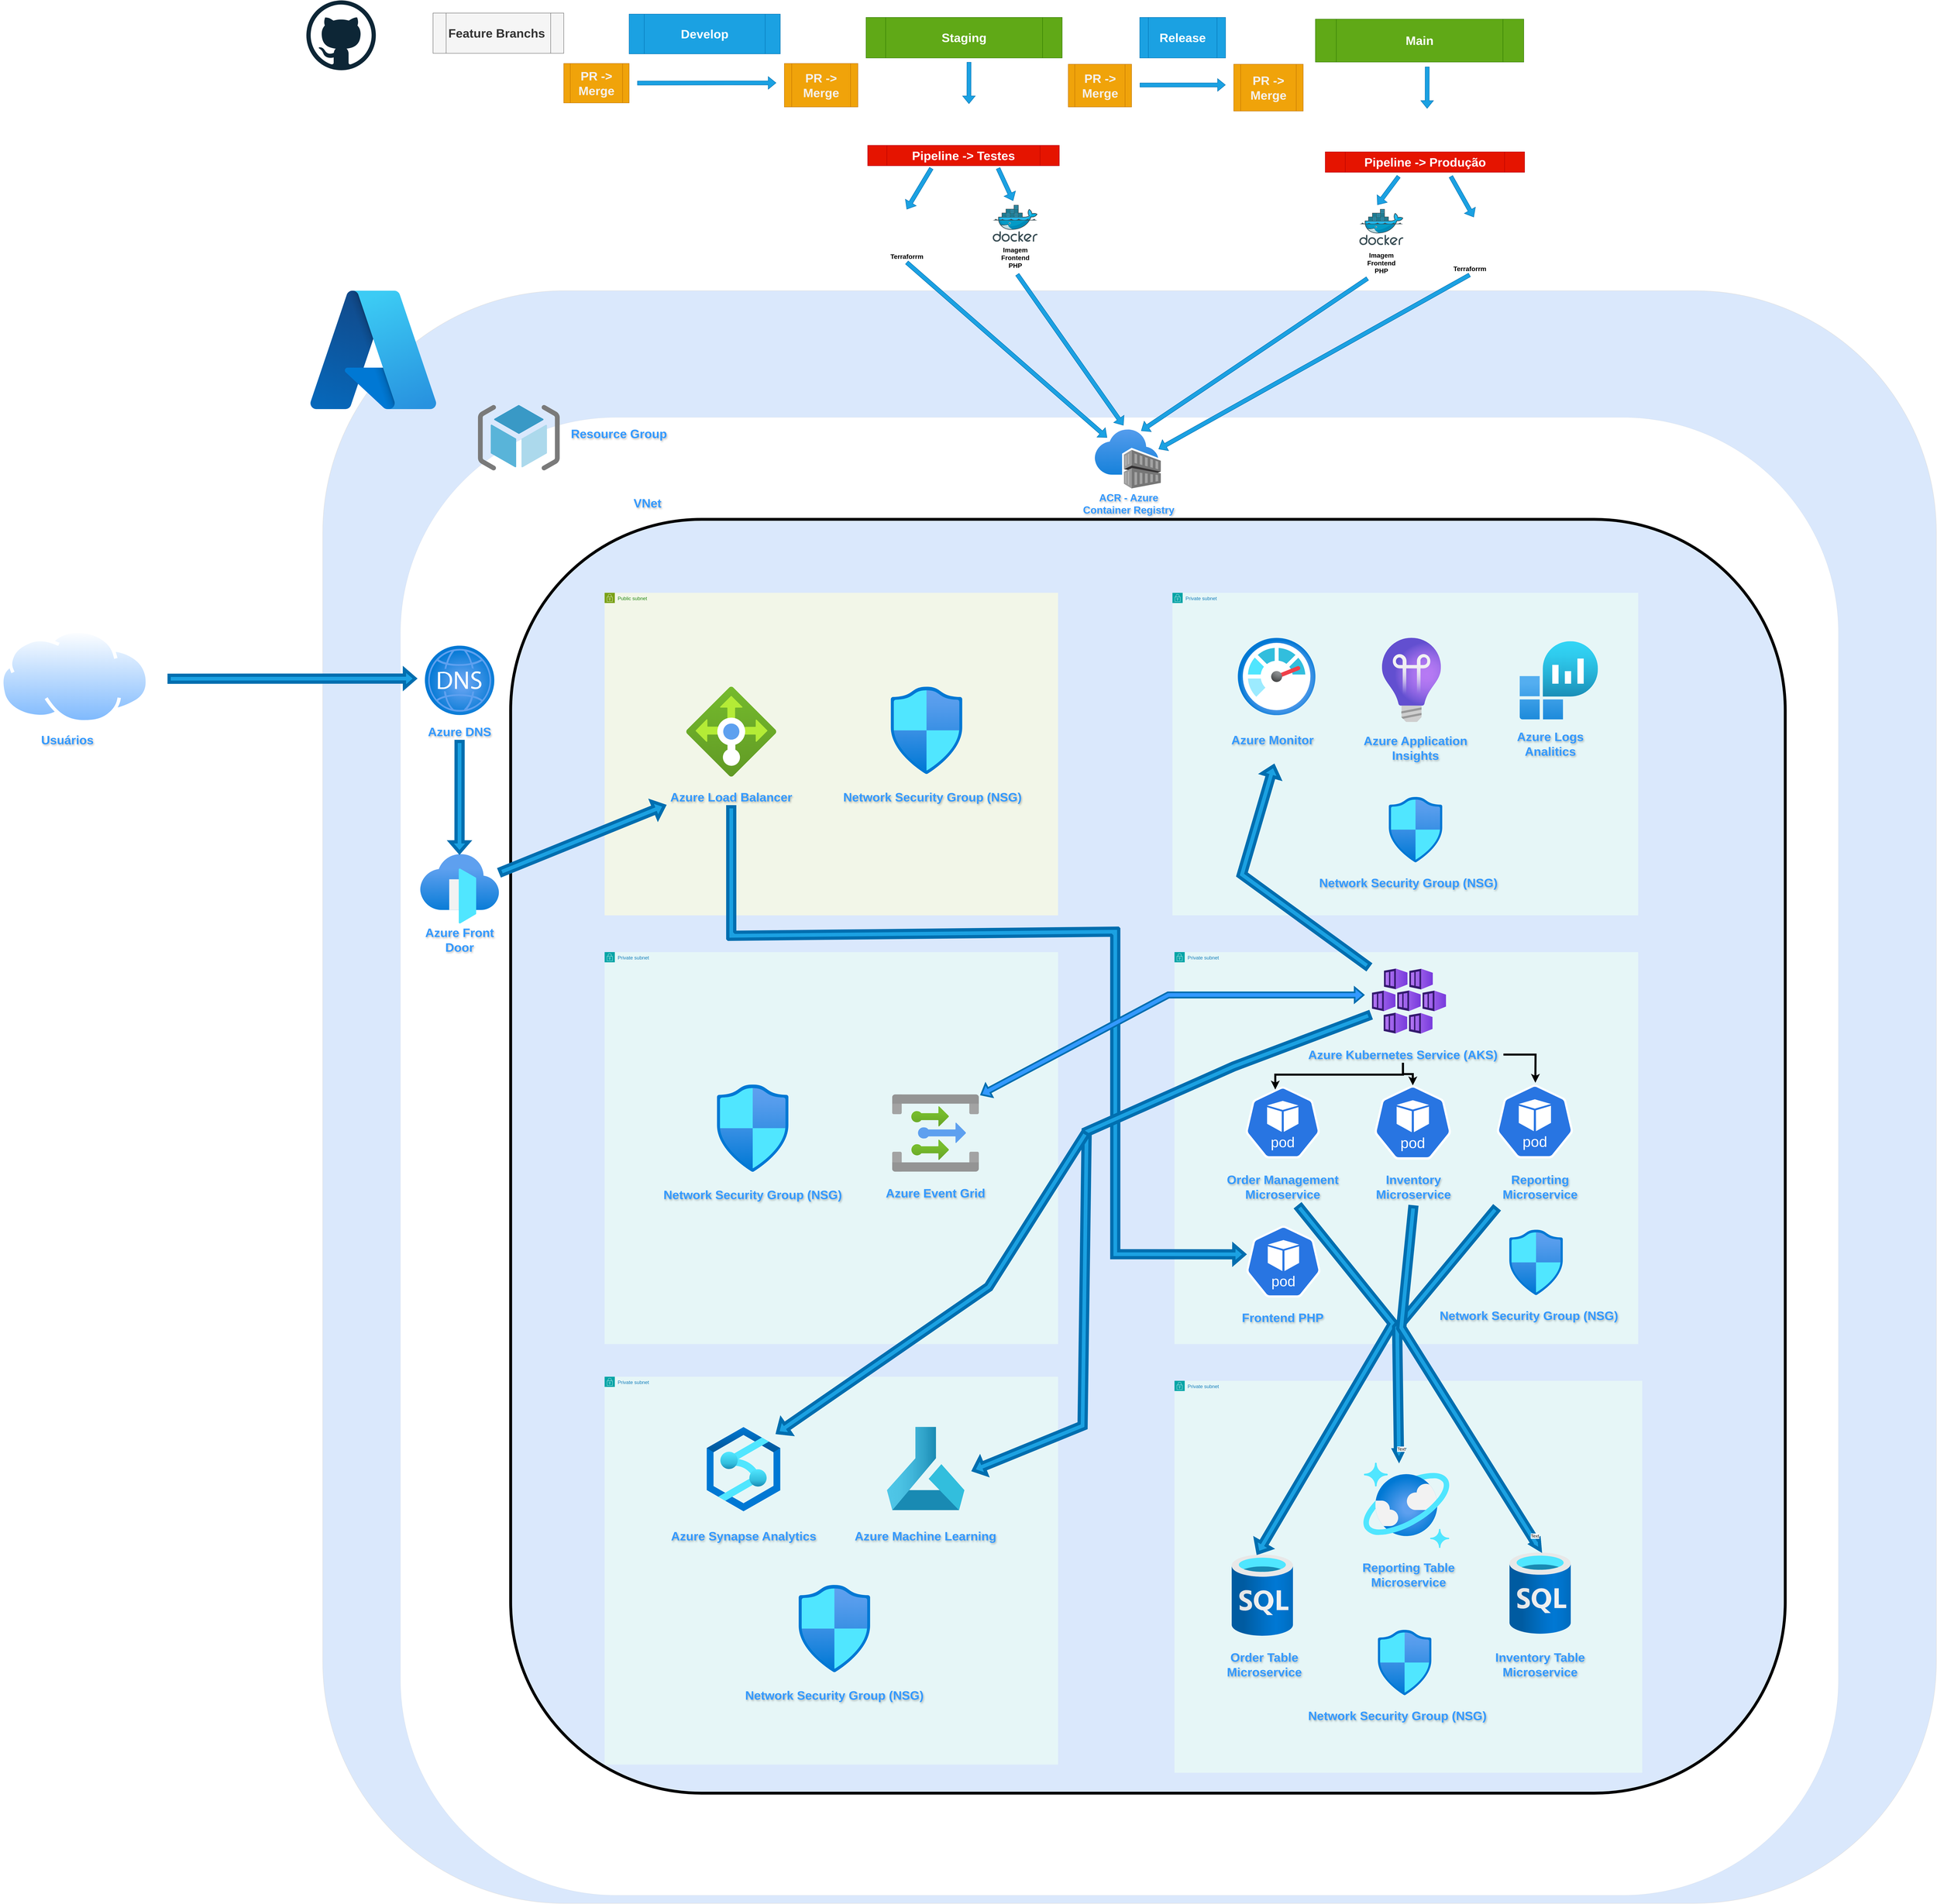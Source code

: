 <mxfile version="24.8.4">
  <diagram name="Página-1" id="ozLMw7v14MmtGKpMedeq">
    <mxGraphModel dx="5696" dy="2880" grid="0" gridSize="10" guides="1" tooltips="1" connect="1" arrows="1" fold="1" page="0" pageScale="1" pageWidth="1169" pageHeight="827" math="0" shadow="0">
      <root>
        <mxCell id="0" />
        <mxCell id="1" parent="0" />
        <mxCell id="AAc5Dm00RrmLnyj5Z3R9-1" value="" style="whiteSpace=wrap;html=1;aspect=fixed;rounded=1;strokeColor=#e0e0e0;labelBackgroundColor=#76a5d0;fillColor=#dae8fc;" vertex="1" parent="1">
          <mxGeometry x="240" y="720" width="3950" height="3950" as="geometry" />
        </mxCell>
        <mxCell id="AAc5Dm00RrmLnyj5Z3R9-3" value="" style="image;aspect=fixed;html=1;points=[];align=center;fontSize=12;image=img/lib/azure2/other/Azure_A.svg;" vertex="1" parent="1">
          <mxGeometry x="210" y="720" width="307.55" height="290" as="geometry" />
        </mxCell>
        <mxCell id="AAc5Dm00RrmLnyj5Z3R9-4" value="" style="dashed=0;outlineConnect=0;html=1;align=center;labelPosition=center;verticalLabelPosition=bottom;verticalAlign=top;shape=mxgraph.weblogos.github" vertex="1" parent="1">
          <mxGeometry x="200" y="9" width="170" height="171" as="geometry" />
        </mxCell>
        <mxCell id="AAc5Dm00RrmLnyj5Z3R9-7" value="" style="shape=image;verticalLabelPosition=bottom;labelBackgroundColor=default;verticalAlign=top;aspect=fixed;imageAspect=0;image=https://www.svgrepo.com/show/379959/branch-git-fork.svg;" vertex="1" parent="1">
          <mxGeometry x="390" y="32.5" width="106" height="106" as="geometry" />
        </mxCell>
        <mxCell id="AAc5Dm00RrmLnyj5Z3R9-8" value="&lt;font size=&quot;1&quot;&gt;&lt;b style=&quot;font-size: 30px;&quot;&gt;Feature Branchs&amp;nbsp;&lt;/b&gt;&lt;/font&gt;" style="shape=process;whiteSpace=wrap;html=1;backgroundOutline=1;fillColor=#f5f5f5;strokeColor=#666666;fontColor=#333333;" vertex="1" parent="1">
          <mxGeometry x="510" y="40" width="320" height="98.5" as="geometry" />
        </mxCell>
        <mxCell id="AAc5Dm00RrmLnyj5Z3R9-13" value="&lt;b&gt;&lt;font style=&quot;font-size: 30px;&quot;&gt;Staging&lt;/font&gt;&lt;/b&gt;" style="shape=process;whiteSpace=wrap;html=1;backgroundOutline=1;fillColor=#60a917;fontColor=#ffffff;strokeColor=#2D7600;" vertex="1" parent="1">
          <mxGeometry x="1570" y="50.63" width="480" height="99.37" as="geometry" />
        </mxCell>
        <mxCell id="AAc5Dm00RrmLnyj5Z3R9-14" value="&lt;b&gt;&lt;font style=&quot;font-size: 30px;&quot;&gt;Develop&lt;/font&gt;&lt;/b&gt;" style="shape=process;whiteSpace=wrap;html=1;backgroundOutline=1;fillColor=#1ba1e2;fontColor=#ffffff;strokeColor=#006EAF;" vertex="1" parent="1">
          <mxGeometry x="990" y="42.5" width="370" height="97.5" as="geometry" />
        </mxCell>
        <mxCell id="AAc5Dm00RrmLnyj5Z3R9-16" value="" style="shape=image;verticalLabelPosition=bottom;labelBackgroundColor=default;verticalAlign=top;aspect=fixed;imageAspect=0;image=https://www.svgrepo.com/show/379959/branch-git-fork.svg;" vertex="1" parent="1">
          <mxGeometry x="850" y="42.5" width="117.5" height="117.5" as="geometry" />
        </mxCell>
        <mxCell id="AAc5Dm00RrmLnyj5Z3R9-17" value="" style="shape=image;verticalLabelPosition=bottom;labelBackgroundColor=default;verticalAlign=top;aspect=fixed;imageAspect=0;image=https://www.svgrepo.com/show/379959/branch-git-fork.svg;" vertex="1" parent="1">
          <mxGeometry x="1390" y="35.32" width="130" height="130" as="geometry" />
        </mxCell>
        <mxCell id="AAc5Dm00RrmLnyj5Z3R9-18" value="&lt;b&gt;&lt;font style=&quot;font-size: 30px;&quot;&gt;Release&lt;/font&gt;&lt;/b&gt;" style="shape=process;whiteSpace=wrap;html=1;backgroundOutline=1;fillColor=#1ba1e2;fontColor=#ffffff;strokeColor=#006EAF;" vertex="1" parent="1">
          <mxGeometry x="2240" y="50.63" width="210" height="99.37" as="geometry" />
        </mxCell>
        <mxCell id="AAc5Dm00RrmLnyj5Z3R9-19" value="" style="shape=image;verticalLabelPosition=bottom;labelBackgroundColor=default;verticalAlign=top;aspect=fixed;imageAspect=0;image=https://www.svgrepo.com/show/379959/branch-git-fork.svg;" vertex="1" parent="1">
          <mxGeometry x="2087.5" y="42.5" width="110" height="110" as="geometry" />
        </mxCell>
        <mxCell id="AAc5Dm00RrmLnyj5Z3R9-20" value="&lt;b&gt;&lt;font style=&quot;font-size: 30px;&quot;&gt;Main&lt;/font&gt;&lt;/b&gt;" style="shape=process;whiteSpace=wrap;html=1;backgroundOutline=1;fillColor=#60a917;fontColor=#ffffff;strokeColor=#2D7600;" vertex="1" parent="1">
          <mxGeometry x="2670" y="54.87" width="510" height="105.13" as="geometry" />
        </mxCell>
        <mxCell id="AAc5Dm00RrmLnyj5Z3R9-21" value="" style="shape=image;verticalLabelPosition=bottom;labelBackgroundColor=default;verticalAlign=top;aspect=fixed;imageAspect=0;image=https://www.svgrepo.com/show/379959/branch-git-fork.svg;" vertex="1" parent="1">
          <mxGeometry x="2505.25" y="50.5" width="99.5" height="99.5" as="geometry" />
        </mxCell>
        <mxCell id="AAc5Dm00RrmLnyj5Z3R9-22" value="&lt;b&gt;&lt;font style=&quot;font-size: 30px;&quot;&gt;PR -&amp;gt; Merge&lt;/font&gt;&lt;/b&gt;" style="shape=process;whiteSpace=wrap;html=1;backgroundOutline=1;fillColor=#f0a30a;strokeColor=#BD7000;fontColor=#f4f1f1;labelBackgroundColor=none;" vertex="1" parent="1">
          <mxGeometry x="830" y="163.5" width="160" height="96.5" as="geometry" />
        </mxCell>
        <mxCell id="AAc5Dm00RrmLnyj5Z3R9-24" value="" style="image;sketch=0;aspect=fixed;html=1;points=[];align=center;fontSize=12;image=img/lib/mscae/Docker.svg;" vertex="1" parent="1">
          <mxGeometry x="1880" y="510" width="109.77" height="90" as="geometry" />
        </mxCell>
        <mxCell id="AAc5Dm00RrmLnyj5Z3R9-25" value="" style="shape=image;verticalLabelPosition=bottom;labelBackgroundColor=default;verticalAlign=top;aspect=fixed;imageAspect=0;image=https://static-00.iconduck.com/assets.00/terraform-color-icon-1797x2048-28ny6a46.png;" vertex="1" parent="1">
          <mxGeometry x="1630" y="520.7" width="78.99" height="90" as="geometry" />
        </mxCell>
        <mxCell id="AAc5Dm00RrmLnyj5Z3R9-30" value="" style="shape=image;verticalLabelPosition=bottom;labelBackgroundColor=default;verticalAlign=top;aspect=fixed;imageAspect=0;image=https://www.svgrepo.com/show/306098/githubactions.svg;" vertex="1" parent="1">
          <mxGeometry x="1772.5" y="270.62" width="80" height="80" as="geometry" />
        </mxCell>
        <mxCell id="AAc5Dm00RrmLnyj5Z3R9-31" value="" style="image;sketch=0;aspect=fixed;html=1;points=[];align=center;fontSize=12;image=img/lib/mscae/Docker.svg;" vertex="1" parent="1">
          <mxGeometry x="2777.62" y="520" width="107.57" height="88.2" as="geometry" />
        </mxCell>
        <mxCell id="AAc5Dm00RrmLnyj5Z3R9-32" value="" style="shape=image;verticalLabelPosition=bottom;labelBackgroundColor=default;verticalAlign=top;aspect=fixed;imageAspect=0;image=https://static-00.iconduck.com/assets.00/terraform-color-icon-1797x2048-28ny6a46.png;" vertex="1" parent="1">
          <mxGeometry x="3007.62" y="550" width="81.19" height="92.5" as="geometry" />
        </mxCell>
        <mxCell id="AAc5Dm00RrmLnyj5Z3R9-34" value="" style="shape=image;verticalLabelPosition=bottom;labelBackgroundColor=default;verticalAlign=top;aspect=fixed;imageAspect=0;image=https://www.svgrepo.com/show/306098/githubactions.svg;" vertex="1" parent="1">
          <mxGeometry x="2903.9" y="280" width="80" height="80" as="geometry" />
        </mxCell>
        <mxCell id="AAc5Dm00RrmLnyj5Z3R9-35" value="Terraforrm" style="text;html=1;align=center;verticalAlign=middle;whiteSpace=wrap;rounded=0;fontStyle=1;fontSize=16;" vertex="1" parent="1">
          <mxGeometry x="1639.5" y="620.7" width="60" height="30" as="geometry" />
        </mxCell>
        <mxCell id="AAc5Dm00RrmLnyj5Z3R9-36" value="Terraforrm" style="text;html=1;align=center;verticalAlign=middle;whiteSpace=wrap;rounded=0;fontStyle=1;fontSize=16;" vertex="1" parent="1">
          <mxGeometry x="3018.21" y="651.25" width="60" height="30" as="geometry" />
        </mxCell>
        <mxCell id="AAc5Dm00RrmLnyj5Z3R9-38" value="Imagem Frontend PHP" style="text;html=1;align=center;verticalAlign=middle;whiteSpace=wrap;rounded=0;fontStyle=1;fontSize=16;" vertex="1" parent="1">
          <mxGeometry x="1892.5" y="624" width="85" height="30" as="geometry" />
        </mxCell>
        <mxCell id="AAc5Dm00RrmLnyj5Z3R9-39" value="Imagem Frontend PHP" style="text;html=1;align=center;verticalAlign=middle;whiteSpace=wrap;rounded=0;fontStyle=1;fontSize=16;" vertex="1" parent="1">
          <mxGeometry x="2788.91" y="636.5" width="85" height="30" as="geometry" />
        </mxCell>
        <mxCell id="AAc5Dm00RrmLnyj5Z3R9-42" value="&lt;b&gt;&lt;font style=&quot;font-size: 30px;&quot;&gt;Pipeline -&amp;gt; Testes&lt;/font&gt;&lt;/b&gt;" style="shape=process;whiteSpace=wrap;html=1;backgroundOutline=1;fillColor=#e51400;fontColor=#ffffff;strokeColor=#B20000;" vertex="1" parent="1">
          <mxGeometry x="1574" y="364" width="469" height="50" as="geometry" />
        </mxCell>
        <mxCell id="AAc5Dm00RrmLnyj5Z3R9-43" value="&lt;b&gt;&lt;font style=&quot;font-size: 30px;&quot;&gt;Pipeline -&amp;gt; Produção&lt;/font&gt;&lt;/b&gt;" style="shape=process;whiteSpace=wrap;html=1;backgroundOutline=1;fillColor=#e51400;fontColor=#ffffff;strokeColor=#B20000;" vertex="1" parent="1">
          <mxGeometry x="2694" y="380" width="488" height="50" as="geometry" />
        </mxCell>
        <mxCell id="AAc5Dm00RrmLnyj5Z3R9-44" value="&lt;b style=&quot;color: rgb(244, 241, 241);&quot;&gt;&lt;font style=&quot;font-size: 30px;&quot;&gt;PR -&amp;gt; Merge&lt;/font&gt;&lt;/b&gt;" style="shape=process;whiteSpace=wrap;html=1;backgroundOutline=1;fillColor=#f0a30a;fontColor=#000000;strokeColor=#BD7000;" vertex="1" parent="1">
          <mxGeometry x="1370" y="163.5" width="180" height="106.5" as="geometry" />
        </mxCell>
        <mxCell id="AAc5Dm00RrmLnyj5Z3R9-45" value="&lt;b style=&quot;color: rgb(244, 241, 241);&quot;&gt;&lt;font style=&quot;font-size: 30px;&quot;&gt;PR -&amp;gt; Merge&lt;/font&gt;&lt;/b&gt;" style="shape=process;whiteSpace=wrap;html=1;backgroundOutline=1;fillColor=#f0a30a;fontColor=#000000;strokeColor=#BD7000;" vertex="1" parent="1">
          <mxGeometry x="2065" y="165.32" width="155" height="104.68" as="geometry" />
        </mxCell>
        <mxCell id="AAc5Dm00RrmLnyj5Z3R9-46" value="&lt;b style=&quot;color: rgb(244, 241, 241);&quot;&gt;&lt;font style=&quot;font-size: 30px;&quot;&gt;PR -&amp;gt; Merge&lt;/font&gt;&lt;/b&gt;" style="shape=process;whiteSpace=wrap;html=1;backgroundOutline=1;fillColor=#f0a30a;fontColor=#000000;strokeColor=#BD7000;" vertex="1" parent="1">
          <mxGeometry x="2470" y="165.32" width="170" height="114.68" as="geometry" />
        </mxCell>
        <mxCell id="AAc5Dm00RrmLnyj5Z3R9-47" value="" style="shape=flexArrow;endArrow=classic;html=1;rounded=0;fillColor=#1ba1e2;strokeColor=#006EAF;" edge="1" parent="1">
          <mxGeometry width="50" height="50" relative="1" as="geometry">
            <mxPoint x="1010" y="211.46" as="sourcePoint" />
            <mxPoint x="1350" y="211" as="targetPoint" />
            <Array as="points" />
          </mxGeometry>
        </mxCell>
        <mxCell id="AAc5Dm00RrmLnyj5Z3R9-48" value="" style="shape=flexArrow;endArrow=classic;html=1;rounded=0;fillColor=#1ba1e2;strokeColor=#006EAF;" edge="1" parent="1">
          <mxGeometry width="50" height="50" relative="1" as="geometry">
            <mxPoint x="2240" y="216.27" as="sourcePoint" />
            <mxPoint x="2450" y="216" as="targetPoint" />
          </mxGeometry>
        </mxCell>
        <mxCell id="AAc5Dm00RrmLnyj5Z3R9-49" value="" style="shape=flexArrow;endArrow=classic;html=1;rounded=0;fillColor=#1ba1e2;strokeColor=#006EAF;" edge="1" parent="1">
          <mxGeometry width="50" height="50" relative="1" as="geometry">
            <mxPoint x="1822" y="160" as="sourcePoint" />
            <mxPoint x="1821.79" y="262.5" as="targetPoint" />
          </mxGeometry>
        </mxCell>
        <mxCell id="AAc5Dm00RrmLnyj5Z3R9-52" value="" style="shape=flexArrow;endArrow=classic;html=1;rounded=0;entryX=0.5;entryY=0;entryDx=0;entryDy=0;fillColor=#1ba1e2;strokeColor=#006EAF;" edge="1" parent="1" target="AAc5Dm00RrmLnyj5Z3R9-25">
          <mxGeometry width="50" height="50" relative="1" as="geometry">
            <mxPoint x="1730" y="420" as="sourcePoint" />
            <mxPoint x="1730" y="412.5" as="targetPoint" />
          </mxGeometry>
        </mxCell>
        <mxCell id="AAc5Dm00RrmLnyj5Z3R9-53" value="" style="shape=flexArrow;endArrow=classic;html=1;rounded=0;fillColor=#1ba1e2;strokeColor=#006EAF;" edge="1" parent="1">
          <mxGeometry width="50" height="50" relative="1" as="geometry">
            <mxPoint x="1893" y="420" as="sourcePoint" />
            <mxPoint x="1930" y="500" as="targetPoint" />
          </mxGeometry>
        </mxCell>
        <mxCell id="AAc5Dm00RrmLnyj5Z3R9-54" value="" style="shape=flexArrow;endArrow=classic;html=1;rounded=0;fillColor=#1ba1e2;strokeColor=#006EAF;" edge="1" parent="1">
          <mxGeometry width="50" height="50" relative="1" as="geometry">
            <mxPoint x="2873.91" y="440" as="sourcePoint" />
            <mxPoint x="2821.62" y="510" as="targetPoint" />
          </mxGeometry>
        </mxCell>
        <mxCell id="AAc5Dm00RrmLnyj5Z3R9-55" value="" style="shape=flexArrow;endArrow=classic;html=1;rounded=0;fillColor=#1ba1e2;strokeColor=#006EAF;" edge="1" parent="1">
          <mxGeometry width="50" height="50" relative="1" as="geometry">
            <mxPoint x="3001.34" y="440" as="sourcePoint" />
            <mxPoint x="3057.62" y="540" as="targetPoint" />
          </mxGeometry>
        </mxCell>
        <mxCell id="AAc5Dm00RrmLnyj5Z3R9-67" value="" style="fontStyle=0;verticalAlign=top;align=center;spacingTop=-2;rounded=1;html=1;strokeWidth=0;dashed=1;container=1;collapsible=0;expand=0;recursiveResize=0;whiteSpace=wrap;textShadow=0;" vertex="1" parent="1">
          <mxGeometry x="430" y="1030" width="3520" height="3620" as="geometry" />
        </mxCell>
        <mxCell id="AAc5Dm00RrmLnyj5Z3R9-72" value="" style="whiteSpace=wrap;html=1;aspect=fixed;fillColor=#dae8fc;strokeColor=default;strokeWidth=7;rounded=1;" vertex="1" parent="AAc5Dm00RrmLnyj5Z3R9-67">
          <mxGeometry x="270" y="250" width="3120" height="3120" as="geometry" />
        </mxCell>
        <mxCell id="AAc5Dm00RrmLnyj5Z3R9-71" value="" style="shape=image;verticalLabelPosition=bottom;labelBackgroundColor=default;verticalAlign=top;aspect=fixed;imageAspect=0;image=https://thiagoferoliveira.com.br/wp-content/uploads/2023/03/download-1.png;" vertex="1" parent="AAc5Dm00RrmLnyj5Z3R9-67">
          <mxGeometry x="290" y="190" width="302.86" height="159" as="geometry" />
        </mxCell>
        <mxCell id="AAc5Dm00RrmLnyj5Z3R9-73" value="&lt;font style=&quot;font-size: 30px;&quot;&gt;Resource Group&lt;/font&gt;" style="text;html=1;align=center;verticalAlign=middle;whiteSpace=wrap;rounded=0;fontStyle=1;fontColor=#3399FF;labelBorderColor=none;textShadow=1;" vertex="1" parent="AAc5Dm00RrmLnyj5Z3R9-67">
          <mxGeometry x="400" y="20" width="270" height="40" as="geometry" />
        </mxCell>
        <mxCell id="AAc5Dm00RrmLnyj5Z3R9-74" value="&lt;font style=&quot;font-size: 30px;&quot;&gt;VNet&lt;/font&gt;" style="text;html=1;align=center;verticalAlign=middle;whiteSpace=wrap;rounded=0;fontStyle=1;fontColor=#3399FF;labelBorderColor=none;textShadow=1;" vertex="1" parent="AAc5Dm00RrmLnyj5Z3R9-67">
          <mxGeometry x="560" y="190" width="89.52" height="40" as="geometry" />
        </mxCell>
        <mxCell id="AAc5Dm00RrmLnyj5Z3R9-60" value="" style="image;aspect=fixed;html=1;points=[];align=center;fontSize=12;image=img/lib/azure2/containers/Container_Registries.svg;" vertex="1" parent="AAc5Dm00RrmLnyj5Z3R9-67">
          <mxGeometry x="1700" y="30" width="161.48" height="144.85" as="geometry" />
        </mxCell>
        <mxCell id="AAc5Dm00RrmLnyj5Z3R9-64" value="&lt;font style=&quot;font-size: 25px;&quot;&gt;ACR - Azure Container Registry&lt;/font&gt;" style="text;html=1;align=center;verticalAlign=middle;whiteSpace=wrap;rounded=0;fontStyle=1;fontSize=25;textShadow=1;fontColor=#3399FF;" vertex="1" parent="AAc5Dm00RrmLnyj5Z3R9-67">
          <mxGeometry x="1658" y="195.5" width="250" height="30" as="geometry" />
        </mxCell>
        <mxCell id="AAc5Dm00RrmLnyj5Z3R9-78" style="edgeStyle=orthogonalEdgeStyle;rounded=0;orthogonalLoop=1;jettySize=auto;html=1;exitX=0.5;exitY=1;exitDx=0;exitDy=0;" edge="1" parent="AAc5Dm00RrmLnyj5Z3R9-67" source="AAc5Dm00RrmLnyj5Z3R9-73" target="AAc5Dm00RrmLnyj5Z3R9-73">
          <mxGeometry relative="1" as="geometry" />
        </mxCell>
        <mxCell id="AAc5Dm00RrmLnyj5Z3R9-79" value="Public subnet" style="points=[[0,0],[0.25,0],[0.5,0],[0.75,0],[1,0],[1,0.25],[1,0.5],[1,0.75],[1,1],[0.75,1],[0.5,1],[0.25,1],[0,1],[0,0.75],[0,0.5],[0,0.25]];outlineConnect=0;gradientColor=none;html=1;whiteSpace=wrap;fontSize=12;fontStyle=0;container=1;pointerEvents=0;collapsible=0;recursiveResize=0;shape=mxgraph.aws4.group;grIcon=mxgraph.aws4.group_security_group;grStroke=0;strokeColor=#7AA116;fillColor=#F2F6E8;verticalAlign=top;align=left;spacingLeft=30;fontColor=#248814;dashed=0;" vertex="1" parent="AAc5Dm00RrmLnyj5Z3R9-67">
          <mxGeometry x="500" y="430" width="1110" height="790" as="geometry" />
        </mxCell>
        <mxCell id="AAc5Dm00RrmLnyj5Z3R9-93" value="&lt;font style=&quot;font-size: 30px;&quot;&gt;Azure Load Balancer&lt;/font&gt;" style="text;html=1;align=center;verticalAlign=middle;whiteSpace=wrap;rounded=0;fontStyle=1;fontColor=#3399FF;labelBorderColor=none;textShadow=1;" vertex="1" parent="AAc5Dm00RrmLnyj5Z3R9-79">
          <mxGeometry x="150" y="480" width="320" height="40" as="geometry" />
        </mxCell>
        <mxCell id="AAc5Dm00RrmLnyj5Z3R9-100" value="&lt;font style=&quot;font-size: 30px;&quot;&gt;Network Security Group (NSG)&lt;/font&gt;" style="text;html=1;align=center;verticalAlign=middle;whiteSpace=wrap;rounded=0;fontStyle=1;fontColor=#3399FF;labelBorderColor=none;textShadow=1;" vertex="1" parent="AAc5Dm00RrmLnyj5Z3R9-79">
          <mxGeometry x="570" y="480" width="464.99" height="40" as="geometry" />
        </mxCell>
        <mxCell id="AAc5Dm00RrmLnyj5Z3R9-97" value="" style="image;aspect=fixed;html=1;points=[];align=center;fontSize=12;image=img/lib/azure2/networking/Network_Security_Groups.svg;" vertex="1" parent="AAc5Dm00RrmLnyj5Z3R9-79">
          <mxGeometry x="700" y="230" width="175.99" height="213.7" as="geometry" />
        </mxCell>
        <mxCell id="AAc5Dm00RrmLnyj5Z3R9-85" value="Private subnet" style="points=[[0,0],[0.25,0],[0.5,0],[0.75,0],[1,0],[1,0.25],[1,0.5],[1,0.75],[1,1],[0.75,1],[0.5,1],[0.25,1],[0,1],[0,0.75],[0,0.5],[0,0.25]];outlineConnect=0;gradientColor=none;html=1;whiteSpace=wrap;fontSize=12;fontStyle=0;container=1;pointerEvents=0;collapsible=0;recursiveResize=0;shape=mxgraph.aws4.group;grIcon=mxgraph.aws4.group_security_group;grStroke=0;strokeColor=#00A4A6;fillColor=#E6F6F7;verticalAlign=top;align=left;spacingLeft=30;fontColor=#147EBA;dashed=0;" vertex="1" parent="AAc5Dm00RrmLnyj5Z3R9-67">
          <mxGeometry x="1890" y="430" width="1140" height="790" as="geometry" />
        </mxCell>
        <mxCell id="AAc5Dm00RrmLnyj5Z3R9-161" value="" style="image;aspect=fixed;html=1;points=[];align=center;fontSize=12;image=img/lib/azure2/management_governance/Monitor.svg;" vertex="1" parent="AAc5Dm00RrmLnyj5Z3R9-85">
          <mxGeometry x="160" y="110" width="190" height="190" as="geometry" />
        </mxCell>
        <mxCell id="AAc5Dm00RrmLnyj5Z3R9-164" value="&lt;font style=&quot;font-size: 30px;&quot;&gt;Azure Application Insights&lt;/font&gt;" style="text;html=1;align=center;verticalAlign=middle;whiteSpace=wrap;rounded=0;fontStyle=1;fontColor=#3399FF;labelBorderColor=none;textShadow=1;" vertex="1" parent="AAc5Dm00RrmLnyj5Z3R9-85">
          <mxGeometry x="460" y="360" width="270" height="40" as="geometry" />
        </mxCell>
        <mxCell id="AAc5Dm00RrmLnyj5Z3R9-167" value="&lt;font style=&quot;font-size: 30px;&quot;&gt;Azure Logs Analitics&lt;/font&gt;" style="text;html=1;align=center;verticalAlign=middle;whiteSpace=wrap;rounded=0;fontStyle=1;fontColor=#3399FF;labelBorderColor=none;textShadow=1;" vertex="1" parent="AAc5Dm00RrmLnyj5Z3R9-85">
          <mxGeometry x="790" y="350" width="270" height="40" as="geometry" />
        </mxCell>
        <mxCell id="AAc5Dm00RrmLnyj5Z3R9-86" value="Private subnet" style="points=[[0,0],[0.25,0],[0.5,0],[0.75,0],[1,0],[1,0.25],[1,0.5],[1,0.75],[1,1],[0.75,1],[0.5,1],[0.25,1],[0,1],[0,0.75],[0,0.5],[0,0.25]];outlineConnect=0;gradientColor=none;html=1;whiteSpace=wrap;fontSize=12;fontStyle=0;container=1;pointerEvents=0;collapsible=0;recursiveResize=0;shape=mxgraph.aws4.group;grIcon=mxgraph.aws4.group_security_group;grStroke=0;strokeColor=#00A4A6;fillColor=#E6F6F7;verticalAlign=top;align=left;spacingLeft=30;fontColor=#147EBA;dashed=0;" vertex="1" parent="AAc5Dm00RrmLnyj5Z3R9-67">
          <mxGeometry x="1895" y="1310" width="1135" height="960" as="geometry" />
        </mxCell>
        <mxCell id="AAc5Dm00RrmLnyj5Z3R9-108" value="&lt;font style=&quot;font-size: 30px;&quot;&gt;Reporting&lt;/font&gt;&lt;div&gt;&lt;font style=&quot;font-size: 30px;&quot;&gt;Microservice&lt;/font&gt;&lt;/div&gt;" style="text;html=1;align=center;verticalAlign=middle;whiteSpace=wrap;rounded=0;fontStyle=1;fontColor=#3399FF;labelBorderColor=none;textShadow=1;" vertex="1" parent="AAc5Dm00RrmLnyj5Z3R9-86">
          <mxGeometry x="735" y="530" width="320" height="90" as="geometry" />
        </mxCell>
        <mxCell id="AAc5Dm00RrmLnyj5Z3R9-107" value="&lt;font style=&quot;font-size: 30px;&quot;&gt;Inventory&lt;br&gt;Microservice&lt;/font&gt;" style="text;html=1;align=center;verticalAlign=middle;whiteSpace=wrap;rounded=0;fontStyle=1;fontColor=#3399FF;labelBorderColor=none;textShadow=1;" vertex="1" parent="AAc5Dm00RrmLnyj5Z3R9-86">
          <mxGeometry x="425" y="530" width="320" height="90" as="geometry" />
        </mxCell>
        <mxCell id="AAc5Dm00RrmLnyj5Z3R9-203" value="" style="aspect=fixed;sketch=0;html=1;dashed=0;whitespace=wrap;verticalLabelPosition=bottom;verticalAlign=top;fillColor=#2875E2;strokeColor=#ffffff;points=[[0.005,0.63,0],[0.1,0.2,0],[0.9,0.2,0],[0.5,0,0],[0.995,0.63,0],[0.72,0.99,0],[0.5,1,0],[0.28,0.99,0]];shape=mxgraph.kubernetes.icon2;kubernetesLabel=1;prIcon=pod" vertex="1" parent="AAc5Dm00RrmLnyj5Z3R9-86">
          <mxGeometry x="175" y="670" width="183.34" height="176" as="geometry" />
        </mxCell>
        <mxCell id="AAc5Dm00RrmLnyj5Z3R9-87" value="Private subnet" style="points=[[0,0],[0.25,0],[0.5,0],[0.75,0],[1,0],[1,0.25],[1,0.5],[1,0.75],[1,1],[0.75,1],[0.5,1],[0.25,1],[0,1],[0,0.75],[0,0.5],[0,0.25]];outlineConnect=0;gradientColor=none;html=1;whiteSpace=wrap;fontSize=12;fontStyle=0;container=1;pointerEvents=0;collapsible=0;recursiveResize=0;shape=mxgraph.aws4.group;grIcon=mxgraph.aws4.group_security_group;grStroke=0;strokeColor=#00A4A6;fillColor=#E6F6F7;verticalAlign=top;align=left;spacingLeft=30;fontColor=#147EBA;dashed=0;" vertex="1" parent="AAc5Dm00RrmLnyj5Z3R9-67">
          <mxGeometry x="500" y="1310" width="1110" height="960" as="geometry" />
        </mxCell>
        <mxCell id="AAc5Dm00RrmLnyj5Z3R9-88" value="Private subnet" style="points=[[0,0],[0.25,0],[0.5,0],[0.75,0],[1,0],[1,0.25],[1,0.5],[1,0.75],[1,1],[0.75,1],[0.5,1],[0.25,1],[0,1],[0,0.75],[0,0.5],[0,0.25]];outlineConnect=0;gradientColor=none;html=1;whiteSpace=wrap;fontSize=12;fontStyle=0;container=1;pointerEvents=0;collapsible=0;recursiveResize=0;shape=mxgraph.aws4.group;grIcon=mxgraph.aws4.group_security_group;grStroke=0;strokeColor=#00A4A6;fillColor=#E6F6F7;verticalAlign=top;align=left;spacingLeft=30;fontColor=#147EBA;dashed=0;" vertex="1" parent="AAc5Dm00RrmLnyj5Z3R9-67">
          <mxGeometry x="500" y="2350" width="1110" height="950" as="geometry" />
        </mxCell>
        <mxCell id="AAc5Dm00RrmLnyj5Z3R9-181" value="&lt;font style=&quot;font-size: 30px;&quot;&gt;Azure Machine Learning&lt;/font&gt;" style="text;html=1;align=center;verticalAlign=middle;whiteSpace=wrap;rounded=0;fontStyle=1;fontColor=#3399FF;labelBorderColor=none;textShadow=1;" vertex="1" parent="AAc5Dm00RrmLnyj5Z3R9-88">
          <mxGeometry x="553.45" y="370" width="464.99" height="40" as="geometry" />
        </mxCell>
        <mxCell id="AAc5Dm00RrmLnyj5Z3R9-182" value="" style="image;aspect=fixed;html=1;points=[];align=center;fontSize=12;image=img/lib/azure2/networking/Network_Security_Groups.svg;" vertex="1" parent="AAc5Dm00RrmLnyj5Z3R9-88">
          <mxGeometry x="474.5" y="510" width="175.99" height="213.7" as="geometry" />
        </mxCell>
        <mxCell id="AAc5Dm00RrmLnyj5Z3R9-183" value="&lt;font style=&quot;font-size: 30px;&quot;&gt;Network Security Group (NSG)&lt;/font&gt;" style="text;html=1;align=center;verticalAlign=middle;whiteSpace=wrap;rounded=0;fontStyle=1;fontColor=#3399FF;labelBorderColor=none;textShadow=1;" vertex="1" parent="AAc5Dm00RrmLnyj5Z3R9-88">
          <mxGeometry x="330" y="760" width="464.99" height="40" as="geometry" />
        </mxCell>
        <mxCell id="AAc5Dm00RrmLnyj5Z3R9-90" value="" style="image;aspect=fixed;html=1;points=[];align=center;fontSize=12;image=img/lib/azure2/networking/Front_Doors.svg;" vertex="1" parent="AAc5Dm00RrmLnyj5Z3R9-67">
          <mxGeometry x="48.66" y="1070" width="192.68" height="170" as="geometry" />
        </mxCell>
        <mxCell id="AAc5Dm00RrmLnyj5Z3R9-101" value="" style="image;aspect=fixed;html=1;points=[];align=center;fontSize=12;image=img/lib/azure2/compute/Kubernetes_Services.svg;" vertex="1" parent="AAc5Dm00RrmLnyj5Z3R9-67">
          <mxGeometry x="2378.33" y="1350" width="181.33" height="160" as="geometry" />
        </mxCell>
        <mxCell id="AAc5Dm00RrmLnyj5Z3R9-102" value="" style="aspect=fixed;sketch=0;html=1;dashed=0;whitespace=wrap;verticalLabelPosition=bottom;verticalAlign=top;fillColor=#2875E2;strokeColor=#ffffff;points=[[0.005,0.63,0],[0.1,0.2,0],[0.9,0.2,0],[0.5,0,0],[0.995,0.63,0],[0.72,0.99,0],[0.5,1,0],[0.28,0.99,0]];shape=mxgraph.kubernetes.icon2;kubernetesLabel=1;prIcon=pod" vertex="1" parent="AAc5Dm00RrmLnyj5Z3R9-67">
          <mxGeometry x="2068.33" y="1639.2" width="183.34" height="176" as="geometry" />
        </mxCell>
        <mxCell id="AAc5Dm00RrmLnyj5Z3R9-104" value="" style="aspect=fixed;sketch=0;html=1;dashed=0;whitespace=wrap;verticalLabelPosition=bottom;verticalAlign=top;fillColor=#2875E2;strokeColor=#ffffff;points=[[0.005,0.63,0],[0.1,0.2,0],[0.9,0.2,0],[0.5,0,0],[0.995,0.63,0],[0.72,0.99,0],[0.5,1,0],[0.28,0.99,0]];shape=mxgraph.kubernetes.icon2;kubernetesLabel=1;prIcon=pod" vertex="1" parent="AAc5Dm00RrmLnyj5Z3R9-67">
          <mxGeometry x="2383.74" y="1636.4" width="189.17" height="181.6" as="geometry" />
        </mxCell>
        <mxCell id="AAc5Dm00RrmLnyj5Z3R9-106" value="&lt;font style=&quot;font-size: 30px;&quot;&gt;Order Management&lt;br&gt;Microservice&lt;/font&gt;" style="text;html=1;align=center;verticalAlign=middle;whiteSpace=wrap;rounded=0;fontStyle=1;fontColor=#3399FF;labelBorderColor=none;textShadow=1;" vertex="1" parent="AAc5Dm00RrmLnyj5Z3R9-67">
          <mxGeometry x="2000" y="1840" width="320" height="90" as="geometry" />
        </mxCell>
        <mxCell id="AAc5Dm00RrmLnyj5Z3R9-110" value="" style="edgeStyle=orthogonalEdgeStyle;rounded=0;orthogonalLoop=1;jettySize=auto;html=1;strokeWidth=5;" edge="1" parent="AAc5Dm00RrmLnyj5Z3R9-67" source="AAc5Dm00RrmLnyj5Z3R9-103">
          <mxGeometry relative="1" as="geometry">
            <mxPoint x="2778.33" y="1630" as="targetPoint" />
          </mxGeometry>
        </mxCell>
        <mxCell id="AAc5Dm00RrmLnyj5Z3R9-111" value="" style="edgeStyle=orthogonalEdgeStyle;rounded=0;orthogonalLoop=1;jettySize=auto;html=1;strokeWidth=5;" edge="1" parent="AAc5Dm00RrmLnyj5Z3R9-67" source="AAc5Dm00RrmLnyj5Z3R9-103" target="AAc5Dm00RrmLnyj5Z3R9-104">
          <mxGeometry relative="1" as="geometry" />
        </mxCell>
        <mxCell id="AAc5Dm00RrmLnyj5Z3R9-113" value="" style="edgeStyle=orthogonalEdgeStyle;rounded=0;orthogonalLoop=1;jettySize=auto;html=1;entryX=0.4;entryY=0.042;entryDx=0;entryDy=0;entryPerimeter=0;fontSize=18;strokeWidth=5;" edge="1" parent="AAc5Dm00RrmLnyj5Z3R9-67" source="AAc5Dm00RrmLnyj5Z3R9-103" target="AAc5Dm00RrmLnyj5Z3R9-102">
          <mxGeometry relative="1" as="geometry">
            <mxPoint x="1922.415" y="1561" as="targetPoint" />
          </mxGeometry>
        </mxCell>
        <mxCell id="AAc5Dm00RrmLnyj5Z3R9-103" value="&lt;font style=&quot;font-size: 30px;&quot;&gt;Azure Kubernetes Service (AKS)&lt;/font&gt;" style="text;html=1;align=center;verticalAlign=middle;whiteSpace=wrap;rounded=0;fontStyle=1;fontColor=#3399FF;labelBorderColor=none;textShadow=1;" vertex="1" parent="AAc5Dm00RrmLnyj5Z3R9-67">
          <mxGeometry x="2208.33" y="1541" width="491.83" height="40" as="geometry" />
        </mxCell>
        <mxCell id="AAc5Dm00RrmLnyj5Z3R9-105" value="" style="aspect=fixed;sketch=0;html=1;dashed=0;whitespace=wrap;verticalLabelPosition=bottom;verticalAlign=top;fillColor=#2875E2;strokeColor=#ffffff;points=[[0.005,0.63,0],[0.1,0.2,0],[0.9,0.2,0],[0.5,0,0],[0.995,0.63,0],[0.72,0.99,0],[0.5,1,0],[0.28,0.99,0]];shape=mxgraph.kubernetes.icon2;kubernetesLabel=1;prIcon=pod" vertex="1" parent="AAc5Dm00RrmLnyj5Z3R9-67">
          <mxGeometry x="2683" y="1634.4" width="188.34" height="180.8" as="geometry" />
        </mxCell>
        <mxCell id="AAc5Dm00RrmLnyj5Z3R9-92" value="" style="image;aspect=fixed;html=1;points=[];align=center;fontSize=12;image=img/lib/azure2/networking/Load_Balancers.svg;" vertex="1" parent="AAc5Dm00RrmLnyj5Z3R9-67">
          <mxGeometry x="700.0" y="660" width="220" height="220" as="geometry" />
        </mxCell>
        <mxCell id="AAc5Dm00RrmLnyj5Z3R9-152" value="Private subnet" style="points=[[0,0],[0.25,0],[0.5,0],[0.75,0],[1,0],[1,0.25],[1,0.5],[1,0.75],[1,1],[0.75,1],[0.5,1],[0.25,1],[0,1],[0,0.75],[0,0.5],[0,0.25]];outlineConnect=0;gradientColor=none;html=1;whiteSpace=wrap;fontSize=12;fontStyle=0;container=1;pointerEvents=0;collapsible=0;recursiveResize=0;shape=mxgraph.aws4.group;grIcon=mxgraph.aws4.group_security_group;grStroke=0;strokeColor=#00A4A6;fillColor=#E6F6F7;verticalAlign=top;align=left;spacingLeft=30;fontColor=#147EBA;dashed=0;" vertex="1" parent="AAc5Dm00RrmLnyj5Z3R9-67">
          <mxGeometry x="1895" y="2360" width="1145" height="960" as="geometry" />
        </mxCell>
        <mxCell id="AAc5Dm00RrmLnyj5Z3R9-153" value="" style="image;aspect=fixed;html=1;points=[];align=center;fontSize=12;image=img/lib/azure2/databases/Azure_Cosmos_DB.svg;" vertex="1" parent="AAc5Dm00RrmLnyj5Z3R9-152">
          <mxGeometry x="462.5" y="200" width="210" height="210" as="geometry" />
        </mxCell>
        <mxCell id="AAc5Dm00RrmLnyj5Z3R9-154" value="&lt;font style=&quot;font-size: 30px;&quot;&gt;Reporting Table&lt;/font&gt;&lt;div&gt;&lt;font style=&quot;font-size: 30px;&quot;&gt;Microservice&lt;/font&gt;&lt;/div&gt;" style="text;html=1;align=center;verticalAlign=middle;whiteSpace=wrap;rounded=0;fontStyle=1;fontColor=#3399FF;labelBorderColor=none;textShadow=1;" vertex="1" parent="AAc5Dm00RrmLnyj5Z3R9-152">
          <mxGeometry x="412.5" y="420" width="320" height="110" as="geometry" />
        </mxCell>
        <mxCell id="AAc5Dm00RrmLnyj5Z3R9-155" value="&lt;font style=&quot;font-size: 30px;&quot;&gt;Order Table&lt;br&gt;Microservice&lt;/font&gt;" style="text;html=1;align=center;verticalAlign=middle;whiteSpace=wrap;rounded=0;fontStyle=1;fontColor=#3399FF;labelBorderColor=none;textShadow=1;" vertex="1" parent="AAc5Dm00RrmLnyj5Z3R9-152">
          <mxGeometry x="60" y="650" width="320" height="90" as="geometry" />
        </mxCell>
        <mxCell id="AAc5Dm00RrmLnyj5Z3R9-156" value="" style="image;aspect=fixed;html=1;points=[];align=center;fontSize=12;image=img/lib/azure2/databases/SQL_Database.svg;" vertex="1" parent="AAc5Dm00RrmLnyj5Z3R9-152">
          <mxGeometry x="140" y="425" width="150" height="200" as="geometry" />
        </mxCell>
        <mxCell id="AAc5Dm00RrmLnyj5Z3R9-157" value="" style="image;aspect=fixed;html=1;points=[];align=center;fontSize=12;image=img/lib/azure2/databases/SQL_Database.svg;" vertex="1" parent="AAc5Dm00RrmLnyj5Z3R9-67">
          <mxGeometry x="2715" y="2780" width="150" height="200" as="geometry" />
        </mxCell>
        <mxCell id="AAc5Dm00RrmLnyj5Z3R9-158" value="&lt;font style=&quot;font-size: 30px;&quot;&gt;Inventory Table&lt;br&gt;Microservice&lt;/font&gt;" style="text;html=1;align=center;verticalAlign=middle;whiteSpace=wrap;rounded=0;fontStyle=1;fontColor=#3399FF;labelBorderColor=none;textShadow=1;" vertex="1" parent="AAc5Dm00RrmLnyj5Z3R9-67">
          <mxGeometry x="2630" y="3010" width="320" height="90" as="geometry" />
        </mxCell>
        <mxCell id="AAc5Dm00RrmLnyj5Z3R9-159" value="" style="image;aspect=fixed;html=1;points=[];align=center;fontSize=12;image=img/lib/azure2/networking/Network_Security_Groups.svg;" vertex="1" parent="AAc5Dm00RrmLnyj5Z3R9-67">
          <mxGeometry x="2392.43" y="2970" width="131.77" height="160" as="geometry" />
        </mxCell>
        <mxCell id="AAc5Dm00RrmLnyj5Z3R9-160" value="&lt;font style=&quot;font-size: 30px;&quot;&gt;Network Security Group (NSG)&lt;/font&gt;" style="text;html=1;align=center;verticalAlign=middle;whiteSpace=wrap;rounded=0;fontStyle=1;fontColor=#3399FF;labelBorderColor=none;textShadow=1;" vertex="1" parent="AAc5Dm00RrmLnyj5Z3R9-67">
          <mxGeometry x="2208.33" y="3160" width="464.99" height="40" as="geometry" />
        </mxCell>
        <mxCell id="AAc5Dm00RrmLnyj5Z3R9-66" value="" style="image;sketch=0;aspect=fixed;html=1;points=[];align=center;fontSize=12;image=img/lib/mscae/ResourceGroup.svg;" vertex="1" parent="AAc5Dm00RrmLnyj5Z3R9-67">
          <mxGeometry x="190" y="-30" width="200" height="160" as="geometry" />
        </mxCell>
        <mxCell id="AAc5Dm00RrmLnyj5Z3R9-162" value="&lt;font style=&quot;font-size: 30px;&quot;&gt;Azure Monitor&lt;/font&gt;" style="text;html=1;align=center;verticalAlign=middle;whiteSpace=wrap;rounded=0;fontStyle=1;fontColor=#3399FF;labelBorderColor=none;textShadow=1;" vertex="1" parent="AAc5Dm00RrmLnyj5Z3R9-67">
          <mxGeometry x="2000" y="770" width="270" height="40" as="geometry" />
        </mxCell>
        <mxCell id="AAc5Dm00RrmLnyj5Z3R9-163" value="" style="image;aspect=fixed;html=1;points=[];align=center;fontSize=12;image=img/lib/azure2/devops/Application_Insights.svg;" vertex="1" parent="AAc5Dm00RrmLnyj5Z3R9-67">
          <mxGeometry x="2402.89" y="540" width="144.22" height="206.5" as="geometry" />
        </mxCell>
        <mxCell id="AAc5Dm00RrmLnyj5Z3R9-166" value="" style="image;aspect=fixed;html=1;points=[];align=center;fontSize=12;image=img/lib/azure2/analytics/Log_Analytics_Workspaces.svg;" vertex="1" parent="AAc5Dm00RrmLnyj5Z3R9-67">
          <mxGeometry x="2740" y="548.66" width="191.34" height="191.34" as="geometry" />
        </mxCell>
        <mxCell id="AAc5Dm00RrmLnyj5Z3R9-169" value="" style="image;aspect=fixed;html=1;points=[];align=center;fontSize=12;image=img/lib/azure2/networking/Network_Security_Groups.svg;" vertex="1" parent="AAc5Dm00RrmLnyj5Z3R9-67">
          <mxGeometry x="2419.11" y="930" width="131.77" height="160" as="geometry" />
        </mxCell>
        <mxCell id="AAc5Dm00RrmLnyj5Z3R9-170" value="&lt;font style=&quot;font-size: 30px;&quot;&gt;Network Security Group (NSG)&lt;/font&gt;" style="text;html=1;align=center;verticalAlign=middle;whiteSpace=wrap;rounded=0;fontStyle=1;fontColor=#3399FF;labelBorderColor=none;textShadow=1;" vertex="1" parent="AAc5Dm00RrmLnyj5Z3R9-67">
          <mxGeometry x="2235.01" y="1120" width="464.99" height="40" as="geometry" />
        </mxCell>
        <mxCell id="AAc5Dm00RrmLnyj5Z3R9-173" value="" style="image;aspect=fixed;html=1;points=[];align=center;fontSize=12;image=img/lib/azure2/integration/Event_Grid_Topics.svg;" vertex="1" parent="AAc5Dm00RrmLnyj5Z3R9-67">
          <mxGeometry x="1203.92" y="1658.1" width="212.17" height="190" as="geometry" />
        </mxCell>
        <mxCell id="AAc5Dm00RrmLnyj5Z3R9-174" value="&lt;font style=&quot;font-size: 30px;&quot;&gt;Azure Event Grid&lt;/font&gt;" style="text;html=1;align=center;verticalAlign=middle;whiteSpace=wrap;rounded=0;fontStyle=1;fontColor=#3399FF;labelBorderColor=none;textShadow=1;" vertex="1" parent="AAc5Dm00RrmLnyj5Z3R9-67">
          <mxGeometry x="1175" y="1880" width="270" height="40" as="geometry" />
        </mxCell>
        <mxCell id="AAc5Dm00RrmLnyj5Z3R9-175" value="" style="image;aspect=fixed;html=1;points=[];align=center;fontSize=12;image=img/lib/azure2/networking/Network_Security_Groups.svg;" vertex="1" parent="AAc5Dm00RrmLnyj5Z3R9-67">
          <mxGeometry x="774.5" y="1634.4" width="175.99" height="213.7" as="geometry" />
        </mxCell>
        <mxCell id="AAc5Dm00RrmLnyj5Z3R9-176" value="&lt;font style=&quot;font-size: 30px;&quot;&gt;Network Security Group (NSG)&lt;/font&gt;" style="text;html=1;align=center;verticalAlign=middle;whiteSpace=wrap;rounded=0;fontStyle=1;fontColor=#3399FF;labelBorderColor=none;textShadow=1;" vertex="1" parent="AAc5Dm00RrmLnyj5Z3R9-67">
          <mxGeometry x="630" y="1884.4" width="464.99" height="40" as="geometry" />
        </mxCell>
        <mxCell id="AAc5Dm00RrmLnyj5Z3R9-178" value="" style="image;aspect=fixed;html=1;points=[];align=center;fontSize=12;image=img/lib/azure2/analytics/Azure_Synapse_Analytics.svg;" vertex="1" parent="AAc5Dm00RrmLnyj5Z3R9-67">
          <mxGeometry x="750" y="2473" width="180" height="207" as="geometry" />
        </mxCell>
        <mxCell id="AAc5Dm00RrmLnyj5Z3R9-179" value="&lt;font style=&quot;font-size: 30px;&quot;&gt;Azure Synapse Analytics&lt;/font&gt;" style="text;html=1;align=center;verticalAlign=middle;whiteSpace=wrap;rounded=0;fontStyle=1;fontColor=#3399FF;labelBorderColor=none;textShadow=1;" vertex="1" parent="AAc5Dm00RrmLnyj5Z3R9-67">
          <mxGeometry x="607.51" y="2720" width="464.99" height="40" as="geometry" />
        </mxCell>
        <mxCell id="AAc5Dm00RrmLnyj5Z3R9-180" value="" style="image;aspect=fixed;html=1;points=[];align=center;fontSize=12;image=img/lib/azure2/ai_machine_learning/Machine_Learning.svg;" vertex="1" parent="AAc5Dm00RrmLnyj5Z3R9-67">
          <mxGeometry x="1190" y="2473" width="191.88" height="203.88" as="geometry" />
        </mxCell>
        <mxCell id="AAc5Dm00RrmLnyj5Z3R9-197" value="" style="image;aspect=fixed;html=1;points=[];align=center;fontSize=12;image=img/lib/azure2/networking/DNS_Zones.svg;" vertex="1" parent="AAc5Dm00RrmLnyj5Z3R9-67">
          <mxGeometry x="60" y="559.33" width="170" height="170" as="geometry" />
        </mxCell>
        <mxCell id="AAc5Dm00RrmLnyj5Z3R9-198" value="&lt;font style=&quot;font-size: 30px;&quot;&gt;Azure DNS&lt;/font&gt;" style="text;html=1;align=center;verticalAlign=middle;whiteSpace=wrap;rounded=0;fontStyle=1;fontColor=#3399FF;labelBorderColor=none;textShadow=1;" vertex="1" parent="AAc5Dm00RrmLnyj5Z3R9-67">
          <mxGeometry x="10" y="750" width="270" height="40" as="geometry" />
        </mxCell>
        <mxCell id="AAc5Dm00RrmLnyj5Z3R9-91" value="&lt;font style=&quot;font-size: 30px;&quot;&gt;Azure Front Door&lt;/font&gt;" style="text;html=1;align=center;verticalAlign=middle;whiteSpace=wrap;rounded=0;fontStyle=1;fontColor=#3399FF;labelBorderColor=none;textShadow=1;" vertex="1" parent="AAc5Dm00RrmLnyj5Z3R9-67">
          <mxGeometry x="35" y="1260" width="220" height="40" as="geometry" />
        </mxCell>
        <mxCell id="AAc5Dm00RrmLnyj5Z3R9-200" value="" style="shape=flexArrow;endArrow=classic;html=1;rounded=0;fillColor=#1ba1e2;strokeColor=#006EAF;strokeWidth=8;entryX=0;entryY=1;entryDx=0;entryDy=0;" edge="1" parent="AAc5Dm00RrmLnyj5Z3R9-67" source="AAc5Dm00RrmLnyj5Z3R9-90" target="AAc5Dm00RrmLnyj5Z3R9-93">
          <mxGeometry width="50" height="50" relative="1" as="geometry">
            <mxPoint x="250" y="639.35" as="sourcePoint" />
            <mxPoint x="44" y="1155" as="targetPoint" />
            <Array as="points" />
          </mxGeometry>
        </mxCell>
        <mxCell id="AAc5Dm00RrmLnyj5Z3R9-201" value="" style="shape=flexArrow;endArrow=classic;html=1;rounded=0;fillColor=#1ba1e2;strokeColor=#006EAF;strokeWidth=8;entryX=0.499;entryY=0;entryDx=0;entryDy=0;entryPerimeter=0;exitX=0.5;exitY=1;exitDx=0;exitDy=0;" edge="1" parent="AAc5Dm00RrmLnyj5Z3R9-67" source="AAc5Dm00RrmLnyj5Z3R9-198" target="AAc5Dm00RrmLnyj5Z3R9-90">
          <mxGeometry width="50" height="50" relative="1" as="geometry">
            <mxPoint x="48.66" y="908" as="sourcePoint" />
            <mxPoint x="457.66" y="742" as="targetPoint" />
            <Array as="points" />
          </mxGeometry>
        </mxCell>
        <mxCell id="AAc5Dm00RrmLnyj5Z3R9-117" value="" style="image;aspect=fixed;html=1;points=[];align=center;fontSize=12;image=img/lib/azure2/networking/Network_Security_Groups.svg;" vertex="1" parent="AAc5Dm00RrmLnyj5Z3R9-67">
          <mxGeometry x="2714.1" y="1990" width="131.77" height="160" as="geometry" />
        </mxCell>
        <mxCell id="AAc5Dm00RrmLnyj5Z3R9-116" value="&lt;font style=&quot;font-size: 30px;&quot;&gt;Network Security Group (NSG)&lt;/font&gt;" style="text;html=1;align=center;verticalAlign=middle;whiteSpace=wrap;rounded=0;fontStyle=1;fontColor=#3399FF;labelBorderColor=none;textShadow=1;" vertex="1" parent="AAc5Dm00RrmLnyj5Z3R9-67">
          <mxGeometry x="2530" y="2180" width="464.99" height="40" as="geometry" />
        </mxCell>
        <mxCell id="AAc5Dm00RrmLnyj5Z3R9-204" value="&lt;span style=&quot;font-size: 30px;&quot;&gt;Frontend PHP&lt;br&gt;&lt;/span&gt;" style="text;html=1;align=center;verticalAlign=middle;whiteSpace=wrap;rounded=0;fontStyle=1;fontColor=#3399FF;labelBorderColor=none;textShadow=1;" vertex="1" parent="AAc5Dm00RrmLnyj5Z3R9-67">
          <mxGeometry x="2000" y="2160" width="320" height="90" as="geometry" />
        </mxCell>
        <mxCell id="AAc5Dm00RrmLnyj5Z3R9-205" value="" style="shape=flexArrow;endArrow=classic;html=1;rounded=0;fillColor=#1ba1e2;strokeColor=#006EAF;strokeWidth=8;entryX=0.577;entryY=0.577;entryDx=0;entryDy=0;exitX=0.5;exitY=1;exitDx=0;exitDy=0;entryPerimeter=0;" edge="1" parent="AAc5Dm00RrmLnyj5Z3R9-67" source="AAc5Dm00RrmLnyj5Z3R9-93" target="AAc5Dm00RrmLnyj5Z3R9-72">
          <mxGeometry width="50" height="50" relative="1" as="geometry">
            <mxPoint x="880" y="1396" as="sourcePoint" />
            <mxPoint x="1289" y="1230" as="targetPoint" />
            <Array as="points">
              <mxPoint x="810" y="1270" />
              <mxPoint x="1750" y="1260" />
              <mxPoint x="1750" y="2050" />
            </Array>
          </mxGeometry>
        </mxCell>
        <mxCell id="AAc5Dm00RrmLnyj5Z3R9-206" value="" style="shape=flexArrow;endArrow=classic;html=1;rounded=0;fillColor=#1ba1e2;strokeColor=#006EAF;strokeWidth=8;entryX=0.362;entryY=0.747;entryDx=0;entryDy=0;entryPerimeter=0;exitX=-0.011;exitY=0.707;exitDx=0;exitDy=0;exitPerimeter=0;" edge="1" parent="AAc5Dm00RrmLnyj5Z3R9-67" source="AAc5Dm00RrmLnyj5Z3R9-101" target="AAc5Dm00RrmLnyj5Z3R9-72">
          <mxGeometry width="50" height="50" relative="1" as="geometry">
            <mxPoint x="2360" y="1440" as="sourcePoint" />
            <mxPoint x="1879" y="2307" as="targetPoint" />
            <Array as="points">
              <mxPoint x="2040" y="1590" />
              <mxPoint x="1680" y="1750" />
              <mxPoint x="1670" y="2470" />
            </Array>
          </mxGeometry>
        </mxCell>
        <mxCell id="AAc5Dm00RrmLnyj5Z3R9-207" value="" style="shape=flexArrow;endArrow=classic;html=1;rounded=0;fillColor=#1ba1e2;strokeColor=#006EAF;strokeWidth=8;entryX=0;entryY=1;entryDx=0;entryDy=0;exitX=-0.034;exitY=-0.016;exitDx=0;exitDy=0;exitPerimeter=0;" edge="1" parent="AAc5Dm00RrmLnyj5Z3R9-67" source="AAc5Dm00RrmLnyj5Z3R9-101">
          <mxGeometry width="50" height="50" relative="1" as="geometry">
            <mxPoint x="1730" y="1016" as="sourcePoint" />
            <mxPoint x="2139" y="850" as="targetPoint" />
            <Array as="points">
              <mxPoint x="2060" y="1120" />
            </Array>
          </mxGeometry>
        </mxCell>
        <mxCell id="AAc5Dm00RrmLnyj5Z3R9-209" value="" style="shape=flexArrow;endArrow=classic;html=1;rounded=0;fillColor=#1ba1e2;strokeColor=#006EAF;strokeWidth=8;entryX=0.415;entryY=0;entryDx=0;entryDy=0;entryPerimeter=0;" edge="1" parent="AAc5Dm00RrmLnyj5Z3R9-67" source="AAc5Dm00RrmLnyj5Z3R9-106" target="AAc5Dm00RrmLnyj5Z3R9-156">
          <mxGeometry width="50" height="50" relative="1" as="geometry">
            <mxPoint x="2422" y="2797" as="sourcePoint" />
            <mxPoint x="2189" y="2300" as="targetPoint" />
            <Array as="points">
              <mxPoint x="2430" y="2220" />
            </Array>
          </mxGeometry>
        </mxCell>
        <mxCell id="AAc5Dm00RrmLnyj5Z3R9-210" value="" style="shape=flexArrow;endArrow=classic;html=1;rounded=0;fillColor=#1ba1e2;strokeColor=#006EAF;strokeWidth=8;entryX=0.415;entryY=-0.012;entryDx=0;entryDy=0;entryPerimeter=0;exitX=0.171;exitY=1.056;exitDx=0;exitDy=0;exitPerimeter=0;endWidth=0;endSize=5.55;" edge="1" parent="AAc5Dm00RrmLnyj5Z3R9-67" source="AAc5Dm00RrmLnyj5Z3R9-108" target="AAc5Dm00RrmLnyj5Z3R9-153">
          <mxGeometry width="50" height="50" relative="1" as="geometry">
            <mxPoint x="2206" y="1940" as="sourcePoint" />
            <mxPoint x="2107" y="2795" as="targetPoint" />
            <Array as="points">
              <mxPoint x="2440" y="2230" />
            </Array>
          </mxGeometry>
        </mxCell>
        <mxCell id="AAc5Dm00RrmLnyj5Z3R9-211" value="Text" style="edgeLabel;html=1;align=center;verticalAlign=middle;resizable=0;points=[];" vertex="1" connectable="0" parent="AAc5Dm00RrmLnyj5Z3R9-210">
          <mxGeometry x="0.917" y="6" relative="1" as="geometry">
            <mxPoint y="-1" as="offset" />
          </mxGeometry>
        </mxCell>
        <mxCell id="AAc5Dm00RrmLnyj5Z3R9-212" value="" style="shape=flexArrow;endArrow=classic;html=1;rounded=0;fillColor=#1ba1e2;strokeColor=#006EAF;strokeWidth=8;entryX=0.515;entryY=-0.012;entryDx=0;entryDy=0;entryPerimeter=0;exitX=0.5;exitY=1;exitDx=0;exitDy=0;endWidth=0;endSize=5.55;" edge="1" parent="AAc5Dm00RrmLnyj5Z3R9-67" source="AAc5Dm00RrmLnyj5Z3R9-107" target="AAc5Dm00RrmLnyj5Z3R9-157">
          <mxGeometry width="50" height="50" relative="1" as="geometry">
            <mxPoint x="2695" y="1945" as="sourcePoint" />
            <mxPoint x="2455" y="2567" as="targetPoint" />
            <Array as="points">
              <mxPoint x="2450" y="2230" />
            </Array>
          </mxGeometry>
        </mxCell>
        <mxCell id="AAc5Dm00RrmLnyj5Z3R9-213" value="Text" style="edgeLabel;html=1;align=center;verticalAlign=middle;resizable=0;points=[];" vertex="1" connectable="0" parent="AAc5Dm00RrmLnyj5Z3R9-212">
          <mxGeometry x="0.917" y="6" relative="1" as="geometry">
            <mxPoint y="-1" as="offset" />
          </mxGeometry>
        </mxCell>
        <mxCell id="AAc5Dm00RrmLnyj5Z3R9-214" value="" style="shape=flexArrow;endArrow=classic;html=1;rounded=0;fillColor=#1ba1e2;strokeColor=#006EAF;strokeWidth=8;entryX=0.415;entryY=0;entryDx=0;entryDy=0;entryPerimeter=0;" edge="1" parent="AAc5Dm00RrmLnyj5Z3R9-67">
          <mxGeometry width="50" height="50" relative="1" as="geometry">
            <mxPoint x="1680" y="1750" as="sourcePoint" />
            <mxPoint x="920" y="2489.4" as="targetPoint" />
            <Array as="points">
              <mxPoint x="1440" y="2130" />
            </Array>
          </mxGeometry>
        </mxCell>
        <mxCell id="AAc5Dm00RrmLnyj5Z3R9-215" value="" style="shape=flexArrow;endArrow=classic;startArrow=classic;html=1;rounded=0;fillColor=#3399FF;strokeWidth=4;strokeColor=#006EAF;" edge="1" parent="AAc5Dm00RrmLnyj5Z3R9-67">
          <mxGeometry width="100" height="100" relative="1" as="geometry">
            <mxPoint x="1420" y="1660" as="sourcePoint" />
            <mxPoint x="2360" y="1415" as="targetPoint" />
            <Array as="points">
              <mxPoint x="1880" y="1415" />
            </Array>
          </mxGeometry>
        </mxCell>
        <mxCell id="AAc5Dm00RrmLnyj5Z3R9-61" value="" style="shape=flexArrow;endArrow=classic;html=1;rounded=0;fillColor=#1ba1e2;strokeColor=#006EAF;" edge="1" parent="1">
          <mxGeometry width="50" height="50" relative="1" as="geometry">
            <mxPoint x="1940" y="680" as="sourcePoint" />
            <mxPoint x="2200" y="1050" as="targetPoint" />
          </mxGeometry>
        </mxCell>
        <mxCell id="AAc5Dm00RrmLnyj5Z3R9-58" value="" style="shape=flexArrow;endArrow=classic;html=1;rounded=0;entryX=0.702;entryY=0.023;entryDx=0;entryDy=0;entryPerimeter=0;fillColor=#1ba1e2;strokeColor=#006EAF;" edge="1" parent="1" target="AAc5Dm00RrmLnyj5Z3R9-60">
          <mxGeometry width="50" height="50" relative="1" as="geometry">
            <mxPoint x="2797.62" y="690" as="sourcePoint" />
            <mxPoint x="2669.999" y="1141" as="targetPoint" />
          </mxGeometry>
        </mxCell>
        <mxCell id="AAc5Dm00RrmLnyj5Z3R9-190" value="" style="shape=flexArrow;endArrow=classic;html=1;rounded=0;fillColor=#1ba1e2;strokeColor=#006EAF;" edge="1" parent="1">
          <mxGeometry width="50" height="50" relative="1" as="geometry">
            <mxPoint x="2943.63" y="171.41" as="sourcePoint" />
            <mxPoint x="2943.42" y="273.91" as="targetPoint" />
          </mxGeometry>
        </mxCell>
        <mxCell id="AAc5Dm00RrmLnyj5Z3R9-57" value="" style="shape=flexArrow;endArrow=classic;html=1;rounded=0;fillColor=#1ba1e2;strokeColor=#006EAF;exitX=0.5;exitY=1;exitDx=0;exitDy=0;entryX=0.186;entryY=0.138;entryDx=0;entryDy=0;entryPerimeter=0;" edge="1" parent="1" source="AAc5Dm00RrmLnyj5Z3R9-35" target="AAc5Dm00RrmLnyj5Z3R9-60">
          <mxGeometry width="50" height="50" relative="1" as="geometry">
            <mxPoint x="1668.78" y="602.5" as="sourcePoint" />
            <mxPoint x="2120" y="1050" as="targetPoint" />
          </mxGeometry>
        </mxCell>
        <mxCell id="AAc5Dm00RrmLnyj5Z3R9-65" value="" style="shape=flexArrow;endArrow=classic;html=1;rounded=0;fillColor=#1ba1e2;strokeColor=#006EAF;entryX=0.966;entryY=0.331;entryDx=0;entryDy=0;entryPerimeter=0;" edge="1" parent="1" target="AAc5Dm00RrmLnyj5Z3R9-60">
          <mxGeometry width="50" height="50" relative="1" as="geometry">
            <mxPoint x="3047.5" y="681.25" as="sourcePoint" />
            <mxPoint x="4178.5" y="1110" as="targetPoint" />
          </mxGeometry>
        </mxCell>
        <mxCell id="AAc5Dm00RrmLnyj5Z3R9-191" value="" style="image;aspect=fixed;perimeter=ellipsePerimeter;html=1;align=center;shadow=0;dashed=0;spacingTop=3;image=img/lib/active_directory/internet_cloud.svg;" vertex="1" parent="1">
          <mxGeometry x="-550" y="1550" width="365.08" height="230" as="geometry" />
        </mxCell>
        <mxCell id="AAc5Dm00RrmLnyj5Z3R9-193" value="&lt;font style=&quot;font-size: 30px;&quot;&gt;Usuários&lt;/font&gt;" style="text;html=1;align=center;verticalAlign=middle;whiteSpace=wrap;rounded=0;fontStyle=1;fontColor=#3399FF;labelBorderColor=none;textShadow=1;" vertex="1" parent="1">
          <mxGeometry x="-520" y="1800" width="270" height="40" as="geometry" />
        </mxCell>
        <mxCell id="AAc5Dm00RrmLnyj5Z3R9-196" value="" style="shape=flexArrow;endArrow=classic;html=1;rounded=0;fillColor=#1ba1e2;strokeColor=#006EAF;strokeWidth=8;" edge="1" parent="1">
          <mxGeometry width="50" height="50" relative="1" as="geometry">
            <mxPoint x="-140" y="1670.46" as="sourcePoint" />
            <mxPoint x="470" y="1670" as="targetPoint" />
            <Array as="points" />
          </mxGeometry>
        </mxCell>
      </root>
    </mxGraphModel>
  </diagram>
</mxfile>
